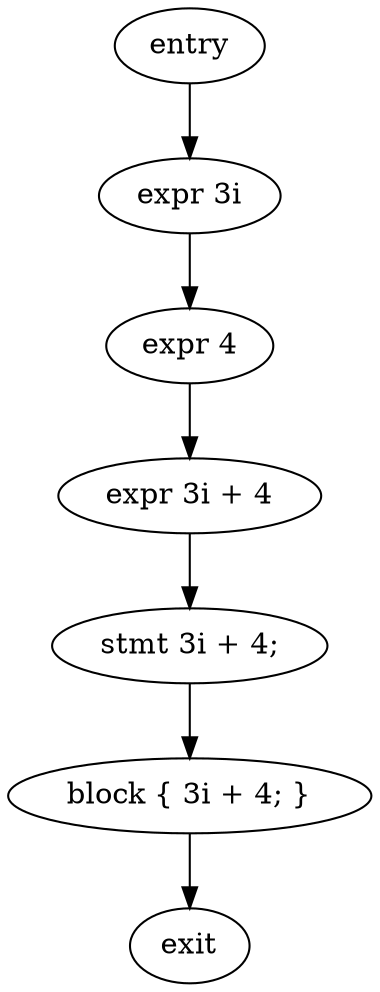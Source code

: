 digraph block {
    N0[label="entry"];
    N1[label="exit"];
    N2[label="expr 3i"];
    N3[label="expr 4"];
    N4[label="expr 3i + 4"];
    N5[label="stmt 3i + 4;"];
    N6[label="block { 3i + 4; }"];
    N0 -> N2;
    N2 -> N3;
    N3 -> N4;
    N4 -> N5;
    N5 -> N6;
    N6 -> N1;
}
